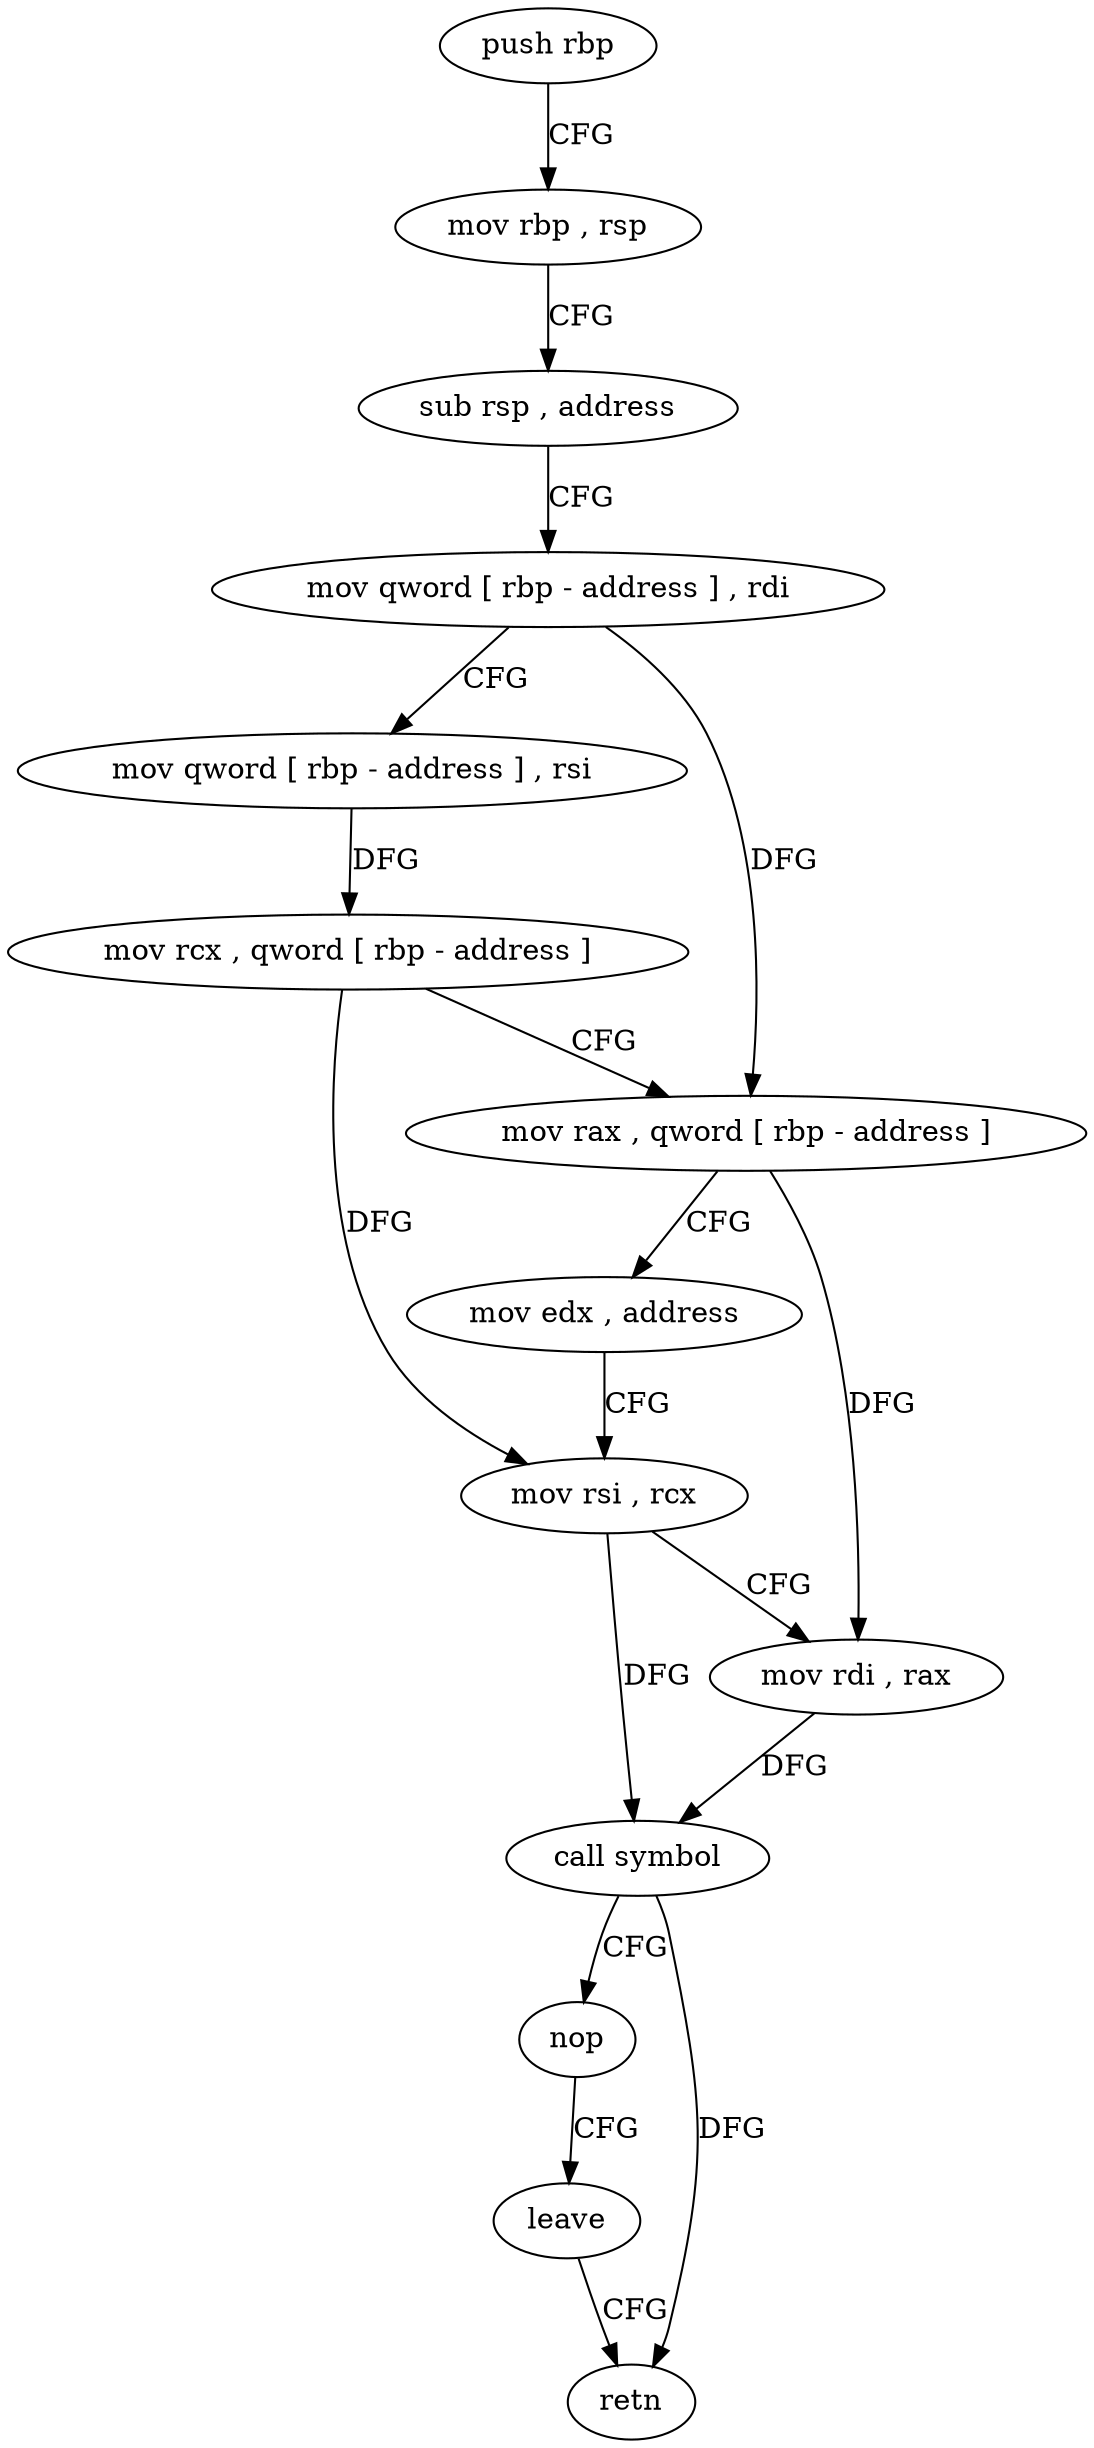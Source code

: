 digraph "func" {
"4365459" [label = "push rbp" ]
"4365460" [label = "mov rbp , rsp" ]
"4365463" [label = "sub rsp , address" ]
"4365467" [label = "mov qword [ rbp - address ] , rdi" ]
"4365471" [label = "mov qword [ rbp - address ] , rsi" ]
"4365475" [label = "mov rcx , qword [ rbp - address ]" ]
"4365479" [label = "mov rax , qword [ rbp - address ]" ]
"4365483" [label = "mov edx , address" ]
"4365488" [label = "mov rsi , rcx" ]
"4365491" [label = "mov rdi , rax" ]
"4365494" [label = "call symbol" ]
"4365499" [label = "nop" ]
"4365500" [label = "leave" ]
"4365501" [label = "retn" ]
"4365459" -> "4365460" [ label = "CFG" ]
"4365460" -> "4365463" [ label = "CFG" ]
"4365463" -> "4365467" [ label = "CFG" ]
"4365467" -> "4365471" [ label = "CFG" ]
"4365467" -> "4365479" [ label = "DFG" ]
"4365471" -> "4365475" [ label = "DFG" ]
"4365475" -> "4365479" [ label = "CFG" ]
"4365475" -> "4365488" [ label = "DFG" ]
"4365479" -> "4365483" [ label = "CFG" ]
"4365479" -> "4365491" [ label = "DFG" ]
"4365483" -> "4365488" [ label = "CFG" ]
"4365488" -> "4365491" [ label = "CFG" ]
"4365488" -> "4365494" [ label = "DFG" ]
"4365491" -> "4365494" [ label = "DFG" ]
"4365494" -> "4365499" [ label = "CFG" ]
"4365494" -> "4365501" [ label = "DFG" ]
"4365499" -> "4365500" [ label = "CFG" ]
"4365500" -> "4365501" [ label = "CFG" ]
}
